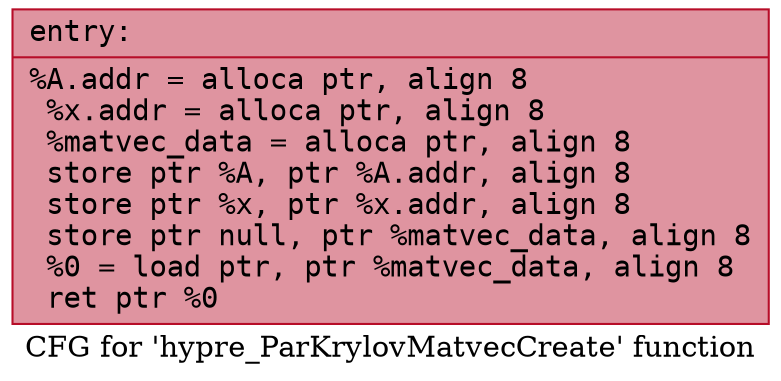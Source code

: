 digraph "CFG for 'hypre_ParKrylovMatvecCreate' function" {
	label="CFG for 'hypre_ParKrylovMatvecCreate' function";

	Node0x55795010e490 [shape=record,color="#b70d28ff", style=filled, fillcolor="#b70d2870" fontname="Courier",label="{entry:\l|  %A.addr = alloca ptr, align 8\l  %x.addr = alloca ptr, align 8\l  %matvec_data = alloca ptr, align 8\l  store ptr %A, ptr %A.addr, align 8\l  store ptr %x, ptr %x.addr, align 8\l  store ptr null, ptr %matvec_data, align 8\l  %0 = load ptr, ptr %matvec_data, align 8\l  ret ptr %0\l}"];
}
